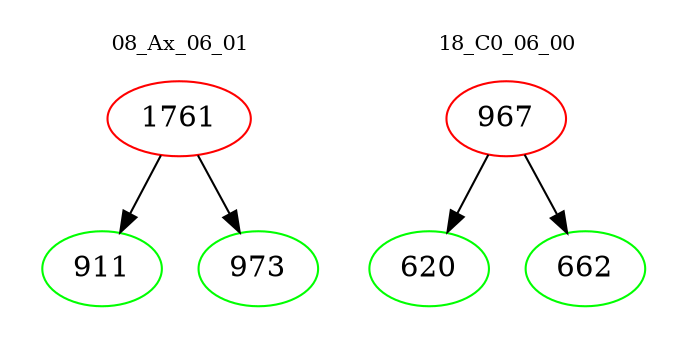 digraph{
subgraph cluster_0 {
color = white
label = "08_Ax_06_01";
fontsize=10;
T0_1761 [label="1761", color="red"]
T0_1761 -> T0_911 [color="black"]
T0_911 [label="911", color="green"]
T0_1761 -> T0_973 [color="black"]
T0_973 [label="973", color="green"]
}
subgraph cluster_1 {
color = white
label = "18_C0_06_00";
fontsize=10;
T1_967 [label="967", color="red"]
T1_967 -> T1_620 [color="black"]
T1_620 [label="620", color="green"]
T1_967 -> T1_662 [color="black"]
T1_662 [label="662", color="green"]
}
}
